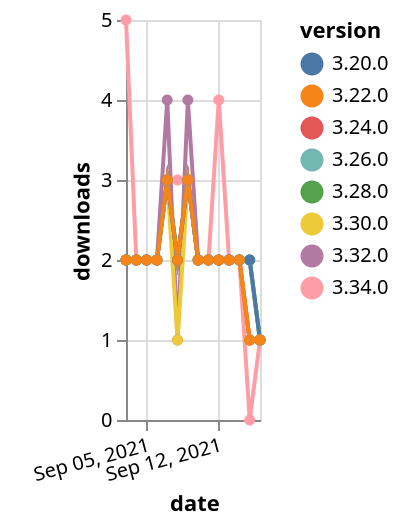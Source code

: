 {"$schema": "https://vega.github.io/schema/vega-lite/v5.json", "description": "A simple bar chart with embedded data.", "data": {"values": [{"date": "2021-09-03", "total": 1492, "delta": 2, "version": "3.28.0"}, {"date": "2021-09-04", "total": 1494, "delta": 2, "version": "3.28.0"}, {"date": "2021-09-05", "total": 1496, "delta": 2, "version": "3.28.0"}, {"date": "2021-09-06", "total": 1498, "delta": 2, "version": "3.28.0"}, {"date": "2021-09-07", "total": 1501, "delta": 3, "version": "3.28.0"}, {"date": "2021-09-08", "total": 1503, "delta": 2, "version": "3.28.0"}, {"date": "2021-09-09", "total": 1506, "delta": 3, "version": "3.28.0"}, {"date": "2021-09-10", "total": 1508, "delta": 2, "version": "3.28.0"}, {"date": "2021-09-11", "total": 1510, "delta": 2, "version": "3.28.0"}, {"date": "2021-09-12", "total": 1512, "delta": 2, "version": "3.28.0"}, {"date": "2021-09-13", "total": 1514, "delta": 2, "version": "3.28.0"}, {"date": "2021-09-14", "total": 1516, "delta": 2, "version": "3.28.0"}, {"date": "2021-09-15", "total": 1518, "delta": 2, "version": "3.28.0"}, {"date": "2021-09-16", "total": 1519, "delta": 1, "version": "3.28.0"}, {"date": "2021-09-03", "total": 239, "delta": 5, "version": "3.34.0"}, {"date": "2021-09-04", "total": 241, "delta": 2, "version": "3.34.0"}, {"date": "2021-09-05", "total": 243, "delta": 2, "version": "3.34.0"}, {"date": "2021-09-06", "total": 245, "delta": 2, "version": "3.34.0"}, {"date": "2021-09-07", "total": 248, "delta": 3, "version": "3.34.0"}, {"date": "2021-09-08", "total": 251, "delta": 3, "version": "3.34.0"}, {"date": "2021-09-09", "total": 254, "delta": 3, "version": "3.34.0"}, {"date": "2021-09-10", "total": 256, "delta": 2, "version": "3.34.0"}, {"date": "2021-09-11", "total": 258, "delta": 2, "version": "3.34.0"}, {"date": "2021-09-12", "total": 262, "delta": 4, "version": "3.34.0"}, {"date": "2021-09-13", "total": 264, "delta": 2, "version": "3.34.0"}, {"date": "2021-09-14", "total": 266, "delta": 2, "version": "3.34.0"}, {"date": "2021-09-15", "total": 266, "delta": 0, "version": "3.34.0"}, {"date": "2021-09-16", "total": 267, "delta": 1, "version": "3.34.0"}, {"date": "2021-09-03", "total": 746, "delta": 2, "version": "3.32.0"}, {"date": "2021-09-04", "total": 748, "delta": 2, "version": "3.32.0"}, {"date": "2021-09-05", "total": 750, "delta": 2, "version": "3.32.0"}, {"date": "2021-09-06", "total": 752, "delta": 2, "version": "3.32.0"}, {"date": "2021-09-07", "total": 756, "delta": 4, "version": "3.32.0"}, {"date": "2021-09-08", "total": 757, "delta": 1, "version": "3.32.0"}, {"date": "2021-09-09", "total": 761, "delta": 4, "version": "3.32.0"}, {"date": "2021-09-10", "total": 763, "delta": 2, "version": "3.32.0"}, {"date": "2021-09-11", "total": 765, "delta": 2, "version": "3.32.0"}, {"date": "2021-09-12", "total": 767, "delta": 2, "version": "3.32.0"}, {"date": "2021-09-13", "total": 769, "delta": 2, "version": "3.32.0"}, {"date": "2021-09-14", "total": 771, "delta": 2, "version": "3.32.0"}, {"date": "2021-09-15", "total": 772, "delta": 1, "version": "3.32.0"}, {"date": "2021-09-16", "total": 773, "delta": 1, "version": "3.32.0"}, {"date": "2021-09-03", "total": 1025, "delta": 2, "version": "3.30.0"}, {"date": "2021-09-04", "total": 1027, "delta": 2, "version": "3.30.0"}, {"date": "2021-09-05", "total": 1029, "delta": 2, "version": "3.30.0"}, {"date": "2021-09-06", "total": 1031, "delta": 2, "version": "3.30.0"}, {"date": "2021-09-07", "total": 1034, "delta": 3, "version": "3.30.0"}, {"date": "2021-09-08", "total": 1035, "delta": 1, "version": "3.30.0"}, {"date": "2021-09-09", "total": 1038, "delta": 3, "version": "3.30.0"}, {"date": "2021-09-10", "total": 1040, "delta": 2, "version": "3.30.0"}, {"date": "2021-09-11", "total": 1042, "delta": 2, "version": "3.30.0"}, {"date": "2021-09-12", "total": 1044, "delta": 2, "version": "3.30.0"}, {"date": "2021-09-13", "total": 1046, "delta": 2, "version": "3.30.0"}, {"date": "2021-09-14", "total": 1048, "delta": 2, "version": "3.30.0"}, {"date": "2021-09-15", "total": 1049, "delta": 1, "version": "3.30.0"}, {"date": "2021-09-16", "total": 1050, "delta": 1, "version": "3.30.0"}, {"date": "2021-09-03", "total": 2068, "delta": 2, "version": "3.24.0"}, {"date": "2021-09-04", "total": 2070, "delta": 2, "version": "3.24.0"}, {"date": "2021-09-05", "total": 2072, "delta": 2, "version": "3.24.0"}, {"date": "2021-09-06", "total": 2074, "delta": 2, "version": "3.24.0"}, {"date": "2021-09-07", "total": 2077, "delta": 3, "version": "3.24.0"}, {"date": "2021-09-08", "total": 2079, "delta": 2, "version": "3.24.0"}, {"date": "2021-09-09", "total": 2082, "delta": 3, "version": "3.24.0"}, {"date": "2021-09-10", "total": 2084, "delta": 2, "version": "3.24.0"}, {"date": "2021-09-11", "total": 2086, "delta": 2, "version": "3.24.0"}, {"date": "2021-09-12", "total": 2088, "delta": 2, "version": "3.24.0"}, {"date": "2021-09-13", "total": 2090, "delta": 2, "version": "3.24.0"}, {"date": "2021-09-14", "total": 2092, "delta": 2, "version": "3.24.0"}, {"date": "2021-09-15", "total": 2093, "delta": 1, "version": "3.24.0"}, {"date": "2021-09-16", "total": 2094, "delta": 1, "version": "3.24.0"}, {"date": "2021-09-03", "total": 1680, "delta": 2, "version": "3.26.0"}, {"date": "2021-09-04", "total": 1682, "delta": 2, "version": "3.26.0"}, {"date": "2021-09-05", "total": 1684, "delta": 2, "version": "3.26.0"}, {"date": "2021-09-06", "total": 1686, "delta": 2, "version": "3.26.0"}, {"date": "2021-09-07", "total": 1689, "delta": 3, "version": "3.26.0"}, {"date": "2021-09-08", "total": 1691, "delta": 2, "version": "3.26.0"}, {"date": "2021-09-09", "total": 1694, "delta": 3, "version": "3.26.0"}, {"date": "2021-09-10", "total": 1696, "delta": 2, "version": "3.26.0"}, {"date": "2021-09-11", "total": 1698, "delta": 2, "version": "3.26.0"}, {"date": "2021-09-12", "total": 1700, "delta": 2, "version": "3.26.0"}, {"date": "2021-09-13", "total": 1702, "delta": 2, "version": "3.26.0"}, {"date": "2021-09-14", "total": 1704, "delta": 2, "version": "3.26.0"}, {"date": "2021-09-15", "total": 1706, "delta": 2, "version": "3.26.0"}, {"date": "2021-09-16", "total": 1707, "delta": 1, "version": "3.26.0"}, {"date": "2021-09-03", "total": 2323, "delta": 2, "version": "3.20.0"}, {"date": "2021-09-04", "total": 2325, "delta": 2, "version": "3.20.0"}, {"date": "2021-09-05", "total": 2327, "delta": 2, "version": "3.20.0"}, {"date": "2021-09-06", "total": 2329, "delta": 2, "version": "3.20.0"}, {"date": "2021-09-07", "total": 2332, "delta": 3, "version": "3.20.0"}, {"date": "2021-09-08", "total": 2334, "delta": 2, "version": "3.20.0"}, {"date": "2021-09-09", "total": 2337, "delta": 3, "version": "3.20.0"}, {"date": "2021-09-10", "total": 2339, "delta": 2, "version": "3.20.0"}, {"date": "2021-09-11", "total": 2341, "delta": 2, "version": "3.20.0"}, {"date": "2021-09-12", "total": 2343, "delta": 2, "version": "3.20.0"}, {"date": "2021-09-13", "total": 2345, "delta": 2, "version": "3.20.0"}, {"date": "2021-09-14", "total": 2347, "delta": 2, "version": "3.20.0"}, {"date": "2021-09-15", "total": 2349, "delta": 2, "version": "3.20.0"}, {"date": "2021-09-16", "total": 2350, "delta": 1, "version": "3.20.0"}, {"date": "2021-09-03", "total": 2251, "delta": 2, "version": "3.22.0"}, {"date": "2021-09-04", "total": 2253, "delta": 2, "version": "3.22.0"}, {"date": "2021-09-05", "total": 2255, "delta": 2, "version": "3.22.0"}, {"date": "2021-09-06", "total": 2257, "delta": 2, "version": "3.22.0"}, {"date": "2021-09-07", "total": 2260, "delta": 3, "version": "3.22.0"}, {"date": "2021-09-08", "total": 2262, "delta": 2, "version": "3.22.0"}, {"date": "2021-09-09", "total": 2265, "delta": 3, "version": "3.22.0"}, {"date": "2021-09-10", "total": 2267, "delta": 2, "version": "3.22.0"}, {"date": "2021-09-11", "total": 2269, "delta": 2, "version": "3.22.0"}, {"date": "2021-09-12", "total": 2271, "delta": 2, "version": "3.22.0"}, {"date": "2021-09-13", "total": 2273, "delta": 2, "version": "3.22.0"}, {"date": "2021-09-14", "total": 2275, "delta": 2, "version": "3.22.0"}, {"date": "2021-09-15", "total": 2276, "delta": 1, "version": "3.22.0"}, {"date": "2021-09-16", "total": 2277, "delta": 1, "version": "3.22.0"}]}, "width": "container", "mark": {"type": "line", "point": {"filled": true}}, "encoding": {"x": {"field": "date", "type": "temporal", "timeUnit": "yearmonthdate", "title": "date", "axis": {"labelAngle": -15}}, "y": {"field": "delta", "type": "quantitative", "title": "downloads"}, "color": {"field": "version", "type": "nominal"}, "tooltip": {"field": "delta"}}}